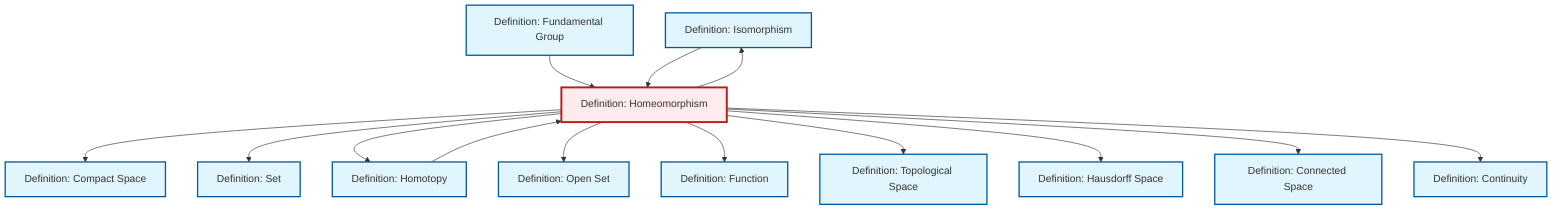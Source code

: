 graph TD
    classDef definition fill:#e1f5fe,stroke:#01579b,stroke-width:2px
    classDef theorem fill:#f3e5f5,stroke:#4a148c,stroke-width:2px
    classDef axiom fill:#fff3e0,stroke:#e65100,stroke-width:2px
    classDef example fill:#e8f5e9,stroke:#1b5e20,stroke-width:2px
    classDef current fill:#ffebee,stroke:#b71c1c,stroke-width:3px
    def-continuity["Definition: Continuity"]:::definition
    def-hausdorff["Definition: Hausdorff Space"]:::definition
    def-isomorphism["Definition: Isomorphism"]:::definition
    def-compact["Definition: Compact Space"]:::definition
    def-open-set["Definition: Open Set"]:::definition
    def-homeomorphism["Definition: Homeomorphism"]:::definition
    def-homotopy["Definition: Homotopy"]:::definition
    def-set["Definition: Set"]:::definition
    def-topological-space["Definition: Topological Space"]:::definition
    def-fundamental-group["Definition: Fundamental Group"]:::definition
    def-connected["Definition: Connected Space"]:::definition
    def-function["Definition: Function"]:::definition
    def-homeomorphism --> def-isomorphism
    def-homeomorphism --> def-compact
    def-homotopy --> def-homeomorphism
    def-homeomorphism --> def-set
    def-homeomorphism --> def-homotopy
    def-homeomorphism --> def-open-set
    def-homeomorphism --> def-function
    def-homeomorphism --> def-topological-space
    def-fundamental-group --> def-homeomorphism
    def-homeomorphism --> def-hausdorff
    def-homeomorphism --> def-connected
    def-homeomorphism --> def-continuity
    def-isomorphism --> def-homeomorphism
    class def-homeomorphism current
